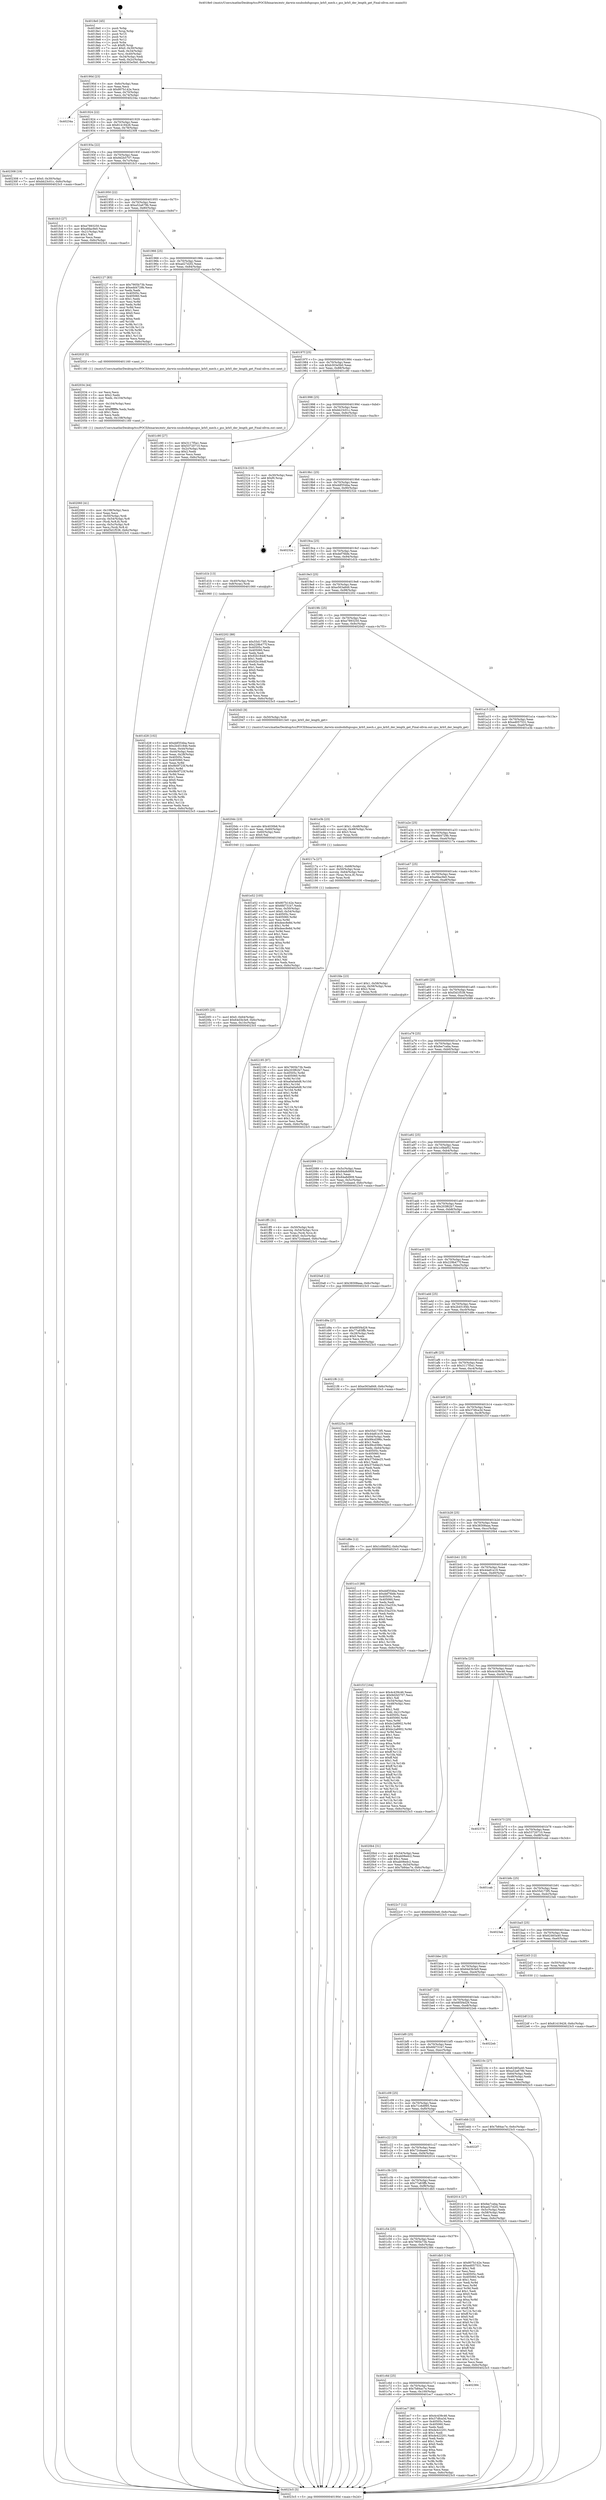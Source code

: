 digraph "0x4018e0" {
  label = "0x4018e0 (/mnt/c/Users/mathe/Desktop/tcc/POCII/binaries/extr_darwin-xnubsdnfsgssgss_krb5_mech.c_gss_krb5_der_length_get_Final-ollvm.out::main(0))"
  labelloc = "t"
  node[shape=record]

  Entry [label="",width=0.3,height=0.3,shape=circle,fillcolor=black,style=filled]
  "0x40190d" [label="{
     0x40190d [23]\l
     | [instrs]\l
     &nbsp;&nbsp;0x40190d \<+3\>: mov -0x6c(%rbp),%eax\l
     &nbsp;&nbsp;0x401910 \<+2\>: mov %eax,%ecx\l
     &nbsp;&nbsp;0x401912 \<+6\>: sub $0x807b142e,%ecx\l
     &nbsp;&nbsp;0x401918 \<+3\>: mov %eax,-0x70(%rbp)\l
     &nbsp;&nbsp;0x40191b \<+3\>: mov %ecx,-0x74(%rbp)\l
     &nbsp;&nbsp;0x40191e \<+6\>: je 000000000040234a \<main+0xa6a\>\l
  }"]
  "0x40234a" [label="{
     0x40234a\l
  }", style=dashed]
  "0x401924" [label="{
     0x401924 [22]\l
     | [instrs]\l
     &nbsp;&nbsp;0x401924 \<+5\>: jmp 0000000000401929 \<main+0x49\>\l
     &nbsp;&nbsp;0x401929 \<+3\>: mov -0x70(%rbp),%eax\l
     &nbsp;&nbsp;0x40192c \<+5\>: sub $0x81419426,%eax\l
     &nbsp;&nbsp;0x401931 \<+3\>: mov %eax,-0x78(%rbp)\l
     &nbsp;&nbsp;0x401934 \<+6\>: je 0000000000402308 \<main+0xa28\>\l
  }"]
  Exit [label="",width=0.3,height=0.3,shape=circle,fillcolor=black,style=filled,peripheries=2]
  "0x402308" [label="{
     0x402308 [19]\l
     | [instrs]\l
     &nbsp;&nbsp;0x402308 \<+7\>: movl $0x0,-0x30(%rbp)\l
     &nbsp;&nbsp;0x40230f \<+7\>: movl $0xbb23c01c,-0x6c(%rbp)\l
     &nbsp;&nbsp;0x402316 \<+5\>: jmp 00000000004023c5 \<main+0xae5\>\l
  }"]
  "0x40193a" [label="{
     0x40193a [22]\l
     | [instrs]\l
     &nbsp;&nbsp;0x40193a \<+5\>: jmp 000000000040193f \<main+0x5f\>\l
     &nbsp;&nbsp;0x40193f \<+3\>: mov -0x70(%rbp),%eax\l
     &nbsp;&nbsp;0x401942 \<+5\>: sub $0x9d2b5707,%eax\l
     &nbsp;&nbsp;0x401947 \<+3\>: mov %eax,-0x7c(%rbp)\l
     &nbsp;&nbsp;0x40194a \<+6\>: je 0000000000401fc3 \<main+0x6e3\>\l
  }"]
  "0x4022df" [label="{
     0x4022df [12]\l
     | [instrs]\l
     &nbsp;&nbsp;0x4022df \<+7\>: movl $0x81419426,-0x6c(%rbp)\l
     &nbsp;&nbsp;0x4022e6 \<+5\>: jmp 00000000004023c5 \<main+0xae5\>\l
  }"]
  "0x401fc3" [label="{
     0x401fc3 [27]\l
     | [instrs]\l
     &nbsp;&nbsp;0x401fc3 \<+5\>: mov $0xe7893250,%eax\l
     &nbsp;&nbsp;0x401fc8 \<+5\>: mov $0xefdac9e0,%ecx\l
     &nbsp;&nbsp;0x401fcd \<+3\>: mov -0x21(%rbp),%dl\l
     &nbsp;&nbsp;0x401fd0 \<+3\>: test $0x1,%dl\l
     &nbsp;&nbsp;0x401fd3 \<+3\>: cmovne %ecx,%eax\l
     &nbsp;&nbsp;0x401fd6 \<+3\>: mov %eax,-0x6c(%rbp)\l
     &nbsp;&nbsp;0x401fd9 \<+5\>: jmp 00000000004023c5 \<main+0xae5\>\l
  }"]
  "0x401950" [label="{
     0x401950 [22]\l
     | [instrs]\l
     &nbsp;&nbsp;0x401950 \<+5\>: jmp 0000000000401955 \<main+0x75\>\l
     &nbsp;&nbsp;0x401955 \<+3\>: mov -0x70(%rbp),%eax\l
     &nbsp;&nbsp;0x401958 \<+5\>: sub $0xa52a679b,%eax\l
     &nbsp;&nbsp;0x40195d \<+3\>: mov %eax,-0x80(%rbp)\l
     &nbsp;&nbsp;0x401960 \<+6\>: je 0000000000402127 \<main+0x847\>\l
  }"]
  "0x402195" [label="{
     0x402195 [97]\l
     | [instrs]\l
     &nbsp;&nbsp;0x402195 \<+5\>: mov $0x7905b73b,%edx\l
     &nbsp;&nbsp;0x40219a \<+5\>: mov $0x203f62b7,%esi\l
     &nbsp;&nbsp;0x40219f \<+8\>: mov 0x40505c,%r8d\l
     &nbsp;&nbsp;0x4021a7 \<+8\>: mov 0x405060,%r9d\l
     &nbsp;&nbsp;0x4021af \<+3\>: mov %r8d,%r10d\l
     &nbsp;&nbsp;0x4021b2 \<+7\>: sub $0xa0a0a6d8,%r10d\l
     &nbsp;&nbsp;0x4021b9 \<+4\>: sub $0x1,%r10d\l
     &nbsp;&nbsp;0x4021bd \<+7\>: add $0xa0a0a6d8,%r10d\l
     &nbsp;&nbsp;0x4021c4 \<+4\>: imul %r10d,%r8d\l
     &nbsp;&nbsp;0x4021c8 \<+4\>: and $0x1,%r8d\l
     &nbsp;&nbsp;0x4021cc \<+4\>: cmp $0x0,%r8d\l
     &nbsp;&nbsp;0x4021d0 \<+4\>: sete %r11b\l
     &nbsp;&nbsp;0x4021d4 \<+4\>: cmp $0xa,%r9d\l
     &nbsp;&nbsp;0x4021d8 \<+3\>: setl %bl\l
     &nbsp;&nbsp;0x4021db \<+3\>: mov %r11b,%r14b\l
     &nbsp;&nbsp;0x4021de \<+3\>: and %bl,%r14b\l
     &nbsp;&nbsp;0x4021e1 \<+3\>: xor %bl,%r11b\l
     &nbsp;&nbsp;0x4021e4 \<+3\>: or %r11b,%r14b\l
     &nbsp;&nbsp;0x4021e7 \<+4\>: test $0x1,%r14b\l
     &nbsp;&nbsp;0x4021eb \<+3\>: cmovne %esi,%edx\l
     &nbsp;&nbsp;0x4021ee \<+3\>: mov %edx,-0x6c(%rbp)\l
     &nbsp;&nbsp;0x4021f1 \<+5\>: jmp 00000000004023c5 \<main+0xae5\>\l
  }"]
  "0x402127" [label="{
     0x402127 [83]\l
     | [instrs]\l
     &nbsp;&nbsp;0x402127 \<+5\>: mov $0x7905b73b,%eax\l
     &nbsp;&nbsp;0x40212c \<+5\>: mov $0xedd4729b,%ecx\l
     &nbsp;&nbsp;0x402131 \<+2\>: xor %edx,%edx\l
     &nbsp;&nbsp;0x402133 \<+7\>: mov 0x40505c,%esi\l
     &nbsp;&nbsp;0x40213a \<+7\>: mov 0x405060,%edi\l
     &nbsp;&nbsp;0x402141 \<+3\>: sub $0x1,%edx\l
     &nbsp;&nbsp;0x402144 \<+3\>: mov %esi,%r8d\l
     &nbsp;&nbsp;0x402147 \<+3\>: add %edx,%r8d\l
     &nbsp;&nbsp;0x40214a \<+4\>: imul %r8d,%esi\l
     &nbsp;&nbsp;0x40214e \<+3\>: and $0x1,%esi\l
     &nbsp;&nbsp;0x402151 \<+3\>: cmp $0x0,%esi\l
     &nbsp;&nbsp;0x402154 \<+4\>: sete %r9b\l
     &nbsp;&nbsp;0x402158 \<+3\>: cmp $0xa,%edi\l
     &nbsp;&nbsp;0x40215b \<+4\>: setl %r10b\l
     &nbsp;&nbsp;0x40215f \<+3\>: mov %r9b,%r11b\l
     &nbsp;&nbsp;0x402162 \<+3\>: and %r10b,%r11b\l
     &nbsp;&nbsp;0x402165 \<+3\>: xor %r10b,%r9b\l
     &nbsp;&nbsp;0x402168 \<+3\>: or %r9b,%r11b\l
     &nbsp;&nbsp;0x40216b \<+4\>: test $0x1,%r11b\l
     &nbsp;&nbsp;0x40216f \<+3\>: cmovne %ecx,%eax\l
     &nbsp;&nbsp;0x402172 \<+3\>: mov %eax,-0x6c(%rbp)\l
     &nbsp;&nbsp;0x402175 \<+5\>: jmp 00000000004023c5 \<main+0xae5\>\l
  }"]
  "0x401966" [label="{
     0x401966 [25]\l
     | [instrs]\l
     &nbsp;&nbsp;0x401966 \<+5\>: jmp 000000000040196b \<main+0x8b\>\l
     &nbsp;&nbsp;0x40196b \<+3\>: mov -0x70(%rbp),%eax\l
     &nbsp;&nbsp;0x40196e \<+5\>: sub $0xad27d2f2,%eax\l
     &nbsp;&nbsp;0x401973 \<+6\>: mov %eax,-0x84(%rbp)\l
     &nbsp;&nbsp;0x401979 \<+6\>: je 000000000040202f \<main+0x74f\>\l
  }"]
  "0x4020f3" [label="{
     0x4020f3 [25]\l
     | [instrs]\l
     &nbsp;&nbsp;0x4020f3 \<+7\>: movl $0x0,-0x64(%rbp)\l
     &nbsp;&nbsp;0x4020fa \<+7\>: movl $0x64d3b3e9,-0x6c(%rbp)\l
     &nbsp;&nbsp;0x402101 \<+6\>: mov %eax,-0x10c(%rbp)\l
     &nbsp;&nbsp;0x402107 \<+5\>: jmp 00000000004023c5 \<main+0xae5\>\l
  }"]
  "0x40202f" [label="{
     0x40202f [5]\l
     | [instrs]\l
     &nbsp;&nbsp;0x40202f \<+5\>: call 0000000000401160 \<next_i\>\l
     | [calls]\l
     &nbsp;&nbsp;0x401160 \{1\} (/mnt/c/Users/mathe/Desktop/tcc/POCII/binaries/extr_darwin-xnubsdnfsgssgss_krb5_mech.c_gss_krb5_der_length_get_Final-ollvm.out::next_i)\l
  }"]
  "0x40197f" [label="{
     0x40197f [25]\l
     | [instrs]\l
     &nbsp;&nbsp;0x40197f \<+5\>: jmp 0000000000401984 \<main+0xa4\>\l
     &nbsp;&nbsp;0x401984 \<+3\>: mov -0x70(%rbp),%eax\l
     &nbsp;&nbsp;0x401987 \<+5\>: sub $0xb303e5b0,%eax\l
     &nbsp;&nbsp;0x40198c \<+6\>: mov %eax,-0x88(%rbp)\l
     &nbsp;&nbsp;0x401992 \<+6\>: je 0000000000401c90 \<main+0x3b0\>\l
  }"]
  "0x4020dc" [label="{
     0x4020dc [23]\l
     | [instrs]\l
     &nbsp;&nbsp;0x4020dc \<+10\>: movabs $0x4030b6,%rdi\l
     &nbsp;&nbsp;0x4020e6 \<+3\>: mov %eax,-0x60(%rbp)\l
     &nbsp;&nbsp;0x4020e9 \<+3\>: mov -0x60(%rbp),%esi\l
     &nbsp;&nbsp;0x4020ec \<+2\>: mov $0x0,%al\l
     &nbsp;&nbsp;0x4020ee \<+5\>: call 0000000000401040 \<printf@plt\>\l
     | [calls]\l
     &nbsp;&nbsp;0x401040 \{1\} (unknown)\l
  }"]
  "0x401c90" [label="{
     0x401c90 [27]\l
     | [instrs]\l
     &nbsp;&nbsp;0x401c90 \<+5\>: mov $0x3117f5a1,%eax\l
     &nbsp;&nbsp;0x401c95 \<+5\>: mov $0x53720710,%ecx\l
     &nbsp;&nbsp;0x401c9a \<+3\>: mov -0x2c(%rbp),%edx\l
     &nbsp;&nbsp;0x401c9d \<+3\>: cmp $0x2,%edx\l
     &nbsp;&nbsp;0x401ca0 \<+3\>: cmovne %ecx,%eax\l
     &nbsp;&nbsp;0x401ca3 \<+3\>: mov %eax,-0x6c(%rbp)\l
     &nbsp;&nbsp;0x401ca6 \<+5\>: jmp 00000000004023c5 \<main+0xae5\>\l
  }"]
  "0x401998" [label="{
     0x401998 [25]\l
     | [instrs]\l
     &nbsp;&nbsp;0x401998 \<+5\>: jmp 000000000040199d \<main+0xbd\>\l
     &nbsp;&nbsp;0x40199d \<+3\>: mov -0x70(%rbp),%eax\l
     &nbsp;&nbsp;0x4019a0 \<+5\>: sub $0xbb23c01c,%eax\l
     &nbsp;&nbsp;0x4019a5 \<+6\>: mov %eax,-0x8c(%rbp)\l
     &nbsp;&nbsp;0x4019ab \<+6\>: je 000000000040231b \<main+0xa3b\>\l
  }"]
  "0x4023c5" [label="{
     0x4023c5 [5]\l
     | [instrs]\l
     &nbsp;&nbsp;0x4023c5 \<+5\>: jmp 000000000040190d \<main+0x2d\>\l
  }"]
  "0x4018e0" [label="{
     0x4018e0 [45]\l
     | [instrs]\l
     &nbsp;&nbsp;0x4018e0 \<+1\>: push %rbp\l
     &nbsp;&nbsp;0x4018e1 \<+3\>: mov %rsp,%rbp\l
     &nbsp;&nbsp;0x4018e4 \<+2\>: push %r15\l
     &nbsp;&nbsp;0x4018e6 \<+2\>: push %r14\l
     &nbsp;&nbsp;0x4018e8 \<+2\>: push %r12\l
     &nbsp;&nbsp;0x4018ea \<+1\>: push %rbx\l
     &nbsp;&nbsp;0x4018eb \<+7\>: sub $0xf0,%rsp\l
     &nbsp;&nbsp;0x4018f2 \<+7\>: movl $0x0,-0x30(%rbp)\l
     &nbsp;&nbsp;0x4018f9 \<+3\>: mov %edi,-0x34(%rbp)\l
     &nbsp;&nbsp;0x4018fc \<+4\>: mov %rsi,-0x40(%rbp)\l
     &nbsp;&nbsp;0x401900 \<+3\>: mov -0x34(%rbp),%edi\l
     &nbsp;&nbsp;0x401903 \<+3\>: mov %edi,-0x2c(%rbp)\l
     &nbsp;&nbsp;0x401906 \<+7\>: movl $0xb303e5b0,-0x6c(%rbp)\l
  }"]
  "0x402060" [label="{
     0x402060 [41]\l
     | [instrs]\l
     &nbsp;&nbsp;0x402060 \<+6\>: mov -0x108(%rbp),%ecx\l
     &nbsp;&nbsp;0x402066 \<+3\>: imul %eax,%ecx\l
     &nbsp;&nbsp;0x402069 \<+4\>: mov -0x50(%rbp),%rdi\l
     &nbsp;&nbsp;0x40206d \<+4\>: movslq -0x54(%rbp),%r8\l
     &nbsp;&nbsp;0x402071 \<+4\>: mov (%rdi,%r8,8),%rdi\l
     &nbsp;&nbsp;0x402075 \<+4\>: movslq -0x5c(%rbp),%r8\l
     &nbsp;&nbsp;0x402079 \<+4\>: mov %ecx,(%rdi,%r8,4)\l
     &nbsp;&nbsp;0x40207d \<+7\>: movl $0xf3d1f538,-0x6c(%rbp)\l
     &nbsp;&nbsp;0x402084 \<+5\>: jmp 00000000004023c5 \<main+0xae5\>\l
  }"]
  "0x40231b" [label="{
     0x40231b [19]\l
     | [instrs]\l
     &nbsp;&nbsp;0x40231b \<+3\>: mov -0x30(%rbp),%eax\l
     &nbsp;&nbsp;0x40231e \<+7\>: add $0xf0,%rsp\l
     &nbsp;&nbsp;0x402325 \<+1\>: pop %rbx\l
     &nbsp;&nbsp;0x402326 \<+2\>: pop %r12\l
     &nbsp;&nbsp;0x402328 \<+2\>: pop %r14\l
     &nbsp;&nbsp;0x40232a \<+2\>: pop %r15\l
     &nbsp;&nbsp;0x40232c \<+1\>: pop %rbp\l
     &nbsp;&nbsp;0x40232d \<+1\>: ret\l
  }"]
  "0x4019b1" [label="{
     0x4019b1 [25]\l
     | [instrs]\l
     &nbsp;&nbsp;0x4019b1 \<+5\>: jmp 00000000004019b6 \<main+0xd6\>\l
     &nbsp;&nbsp;0x4019b6 \<+3\>: mov -0x70(%rbp),%eax\l
     &nbsp;&nbsp;0x4019b9 \<+5\>: sub $0xddf354ba,%eax\l
     &nbsp;&nbsp;0x4019be \<+6\>: mov %eax,-0x90(%rbp)\l
     &nbsp;&nbsp;0x4019c4 \<+6\>: je 000000000040232e \<main+0xa4e\>\l
  }"]
  "0x402034" [label="{
     0x402034 [44]\l
     | [instrs]\l
     &nbsp;&nbsp;0x402034 \<+2\>: xor %ecx,%ecx\l
     &nbsp;&nbsp;0x402036 \<+5\>: mov $0x2,%edx\l
     &nbsp;&nbsp;0x40203b \<+6\>: mov %edx,-0x104(%rbp)\l
     &nbsp;&nbsp;0x402041 \<+1\>: cltd\l
     &nbsp;&nbsp;0x402042 \<+6\>: mov -0x104(%rbp),%esi\l
     &nbsp;&nbsp;0x402048 \<+2\>: idiv %esi\l
     &nbsp;&nbsp;0x40204a \<+6\>: imul $0xfffffffe,%edx,%edx\l
     &nbsp;&nbsp;0x402050 \<+3\>: sub $0x1,%ecx\l
     &nbsp;&nbsp;0x402053 \<+2\>: sub %ecx,%edx\l
     &nbsp;&nbsp;0x402055 \<+6\>: mov %edx,-0x108(%rbp)\l
     &nbsp;&nbsp;0x40205b \<+5\>: call 0000000000401160 \<next_i\>\l
     | [calls]\l
     &nbsp;&nbsp;0x401160 \{1\} (/mnt/c/Users/mathe/Desktop/tcc/POCII/binaries/extr_darwin-xnubsdnfsgssgss_krb5_mech.c_gss_krb5_der_length_get_Final-ollvm.out::next_i)\l
  }"]
  "0x40232e" [label="{
     0x40232e\l
  }", style=dashed]
  "0x4019ca" [label="{
     0x4019ca [25]\l
     | [instrs]\l
     &nbsp;&nbsp;0x4019ca \<+5\>: jmp 00000000004019cf \<main+0xef\>\l
     &nbsp;&nbsp;0x4019cf \<+3\>: mov -0x70(%rbp),%eax\l
     &nbsp;&nbsp;0x4019d2 \<+5\>: sub $0xdef76bfe,%eax\l
     &nbsp;&nbsp;0x4019d7 \<+6\>: mov %eax,-0x94(%rbp)\l
     &nbsp;&nbsp;0x4019dd \<+6\>: je 0000000000401d1b \<main+0x43b\>\l
  }"]
  "0x401ff5" [label="{
     0x401ff5 [31]\l
     | [instrs]\l
     &nbsp;&nbsp;0x401ff5 \<+4\>: mov -0x50(%rbp),%rdi\l
     &nbsp;&nbsp;0x401ff9 \<+4\>: movslq -0x54(%rbp),%rcx\l
     &nbsp;&nbsp;0x401ffd \<+4\>: mov %rax,(%rdi,%rcx,8)\l
     &nbsp;&nbsp;0x402001 \<+7\>: movl $0x0,-0x5c(%rbp)\l
     &nbsp;&nbsp;0x402008 \<+7\>: movl $0x72cdaaed,-0x6c(%rbp)\l
     &nbsp;&nbsp;0x40200f \<+5\>: jmp 00000000004023c5 \<main+0xae5\>\l
  }"]
  "0x401d1b" [label="{
     0x401d1b [13]\l
     | [instrs]\l
     &nbsp;&nbsp;0x401d1b \<+4\>: mov -0x40(%rbp),%rax\l
     &nbsp;&nbsp;0x401d1f \<+4\>: mov 0x8(%rax),%rdi\l
     &nbsp;&nbsp;0x401d23 \<+5\>: call 0000000000401060 \<atoi@plt\>\l
     | [calls]\l
     &nbsp;&nbsp;0x401060 \{1\} (unknown)\l
  }"]
  "0x4019e3" [label="{
     0x4019e3 [25]\l
     | [instrs]\l
     &nbsp;&nbsp;0x4019e3 \<+5\>: jmp 00000000004019e8 \<main+0x108\>\l
     &nbsp;&nbsp;0x4019e8 \<+3\>: mov -0x70(%rbp),%eax\l
     &nbsp;&nbsp;0x4019eb \<+5\>: sub $0xe563a849,%eax\l
     &nbsp;&nbsp;0x4019f0 \<+6\>: mov %eax,-0x98(%rbp)\l
     &nbsp;&nbsp;0x4019f6 \<+6\>: je 0000000000402202 \<main+0x922\>\l
  }"]
  "0x401c86" [label="{
     0x401c86\l
  }", style=dashed]
  "0x402202" [label="{
     0x402202 [88]\l
     | [instrs]\l
     &nbsp;&nbsp;0x402202 \<+5\>: mov $0x55d173f5,%eax\l
     &nbsp;&nbsp;0x402207 \<+5\>: mov $0x229b477f,%ecx\l
     &nbsp;&nbsp;0x40220c \<+7\>: mov 0x40505c,%edx\l
     &nbsp;&nbsp;0x402213 \<+7\>: mov 0x405060,%esi\l
     &nbsp;&nbsp;0x40221a \<+2\>: mov %edx,%edi\l
     &nbsp;&nbsp;0x40221c \<+6\>: sub $0x92b184df,%edi\l
     &nbsp;&nbsp;0x402222 \<+3\>: sub $0x1,%edi\l
     &nbsp;&nbsp;0x402225 \<+6\>: add $0x92b184df,%edi\l
     &nbsp;&nbsp;0x40222b \<+3\>: imul %edi,%edx\l
     &nbsp;&nbsp;0x40222e \<+3\>: and $0x1,%edx\l
     &nbsp;&nbsp;0x402231 \<+3\>: cmp $0x0,%edx\l
     &nbsp;&nbsp;0x402234 \<+4\>: sete %r8b\l
     &nbsp;&nbsp;0x402238 \<+3\>: cmp $0xa,%esi\l
     &nbsp;&nbsp;0x40223b \<+4\>: setl %r9b\l
     &nbsp;&nbsp;0x40223f \<+3\>: mov %r8b,%r10b\l
     &nbsp;&nbsp;0x402242 \<+3\>: and %r9b,%r10b\l
     &nbsp;&nbsp;0x402245 \<+3\>: xor %r9b,%r8b\l
     &nbsp;&nbsp;0x402248 \<+3\>: or %r8b,%r10b\l
     &nbsp;&nbsp;0x40224b \<+4\>: test $0x1,%r10b\l
     &nbsp;&nbsp;0x40224f \<+3\>: cmovne %ecx,%eax\l
     &nbsp;&nbsp;0x402252 \<+3\>: mov %eax,-0x6c(%rbp)\l
     &nbsp;&nbsp;0x402255 \<+5\>: jmp 00000000004023c5 \<main+0xae5\>\l
  }"]
  "0x4019fc" [label="{
     0x4019fc [25]\l
     | [instrs]\l
     &nbsp;&nbsp;0x4019fc \<+5\>: jmp 0000000000401a01 \<main+0x121\>\l
     &nbsp;&nbsp;0x401a01 \<+3\>: mov -0x70(%rbp),%eax\l
     &nbsp;&nbsp;0x401a04 \<+5\>: sub $0xe7893250,%eax\l
     &nbsp;&nbsp;0x401a09 \<+6\>: mov %eax,-0x9c(%rbp)\l
     &nbsp;&nbsp;0x401a0f \<+6\>: je 00000000004020d3 \<main+0x7f3\>\l
  }"]
  "0x401ec7" [label="{
     0x401ec7 [88]\l
     | [instrs]\l
     &nbsp;&nbsp;0x401ec7 \<+5\>: mov $0x4c439c46,%eax\l
     &nbsp;&nbsp;0x401ecc \<+5\>: mov $0x37dfca3d,%ecx\l
     &nbsp;&nbsp;0x401ed1 \<+7\>: mov 0x40505c,%edx\l
     &nbsp;&nbsp;0x401ed8 \<+7\>: mov 0x405060,%esi\l
     &nbsp;&nbsp;0x401edf \<+2\>: mov %edx,%edi\l
     &nbsp;&nbsp;0x401ee1 \<+6\>: sub $0xde422201,%edi\l
     &nbsp;&nbsp;0x401ee7 \<+3\>: sub $0x1,%edi\l
     &nbsp;&nbsp;0x401eea \<+6\>: add $0xde422201,%edi\l
     &nbsp;&nbsp;0x401ef0 \<+3\>: imul %edi,%edx\l
     &nbsp;&nbsp;0x401ef3 \<+3\>: and $0x1,%edx\l
     &nbsp;&nbsp;0x401ef6 \<+3\>: cmp $0x0,%edx\l
     &nbsp;&nbsp;0x401ef9 \<+4\>: sete %r8b\l
     &nbsp;&nbsp;0x401efd \<+3\>: cmp $0xa,%esi\l
     &nbsp;&nbsp;0x401f00 \<+4\>: setl %r9b\l
     &nbsp;&nbsp;0x401f04 \<+3\>: mov %r8b,%r10b\l
     &nbsp;&nbsp;0x401f07 \<+3\>: and %r9b,%r10b\l
     &nbsp;&nbsp;0x401f0a \<+3\>: xor %r9b,%r8b\l
     &nbsp;&nbsp;0x401f0d \<+3\>: or %r8b,%r10b\l
     &nbsp;&nbsp;0x401f10 \<+4\>: test $0x1,%r10b\l
     &nbsp;&nbsp;0x401f14 \<+3\>: cmovne %ecx,%eax\l
     &nbsp;&nbsp;0x401f17 \<+3\>: mov %eax,-0x6c(%rbp)\l
     &nbsp;&nbsp;0x401f1a \<+5\>: jmp 00000000004023c5 \<main+0xae5\>\l
  }"]
  "0x4020d3" [label="{
     0x4020d3 [9]\l
     | [instrs]\l
     &nbsp;&nbsp;0x4020d3 \<+4\>: mov -0x50(%rbp),%rdi\l
     &nbsp;&nbsp;0x4020d7 \<+5\>: call 00000000004013e0 \<gss_krb5_der_length_get\>\l
     | [calls]\l
     &nbsp;&nbsp;0x4013e0 \{1\} (/mnt/c/Users/mathe/Desktop/tcc/POCII/binaries/extr_darwin-xnubsdnfsgssgss_krb5_mech.c_gss_krb5_der_length_get_Final-ollvm.out::gss_krb5_der_length_get)\l
  }"]
  "0x401a15" [label="{
     0x401a15 [25]\l
     | [instrs]\l
     &nbsp;&nbsp;0x401a15 \<+5\>: jmp 0000000000401a1a \<main+0x13a\>\l
     &nbsp;&nbsp;0x401a1a \<+3\>: mov -0x70(%rbp),%eax\l
     &nbsp;&nbsp;0x401a1d \<+5\>: sub $0xed057531,%eax\l
     &nbsp;&nbsp;0x401a22 \<+6\>: mov %eax,-0xa0(%rbp)\l
     &nbsp;&nbsp;0x401a28 \<+6\>: je 0000000000401e3b \<main+0x55b\>\l
  }"]
  "0x401c6d" [label="{
     0x401c6d [25]\l
     | [instrs]\l
     &nbsp;&nbsp;0x401c6d \<+5\>: jmp 0000000000401c72 \<main+0x392\>\l
     &nbsp;&nbsp;0x401c72 \<+3\>: mov -0x70(%rbp),%eax\l
     &nbsp;&nbsp;0x401c75 \<+5\>: sub $0x7b84ac7e,%eax\l
     &nbsp;&nbsp;0x401c7a \<+6\>: mov %eax,-0x100(%rbp)\l
     &nbsp;&nbsp;0x401c80 \<+6\>: je 0000000000401ec7 \<main+0x5e7\>\l
  }"]
  "0x401e3b" [label="{
     0x401e3b [23]\l
     | [instrs]\l
     &nbsp;&nbsp;0x401e3b \<+7\>: movl $0x1,-0x48(%rbp)\l
     &nbsp;&nbsp;0x401e42 \<+4\>: movslq -0x48(%rbp),%rax\l
     &nbsp;&nbsp;0x401e46 \<+4\>: shl $0x3,%rax\l
     &nbsp;&nbsp;0x401e4a \<+3\>: mov %rax,%rdi\l
     &nbsp;&nbsp;0x401e4d \<+5\>: call 0000000000401050 \<malloc@plt\>\l
     | [calls]\l
     &nbsp;&nbsp;0x401050 \{1\} (unknown)\l
  }"]
  "0x401a2e" [label="{
     0x401a2e [25]\l
     | [instrs]\l
     &nbsp;&nbsp;0x401a2e \<+5\>: jmp 0000000000401a33 \<main+0x153\>\l
     &nbsp;&nbsp;0x401a33 \<+3\>: mov -0x70(%rbp),%eax\l
     &nbsp;&nbsp;0x401a36 \<+5\>: sub $0xedd4729b,%eax\l
     &nbsp;&nbsp;0x401a3b \<+6\>: mov %eax,-0xa4(%rbp)\l
     &nbsp;&nbsp;0x401a41 \<+6\>: je 000000000040217a \<main+0x89a\>\l
  }"]
  "0x402384" [label="{
     0x402384\l
  }", style=dashed]
  "0x40217a" [label="{
     0x40217a [27]\l
     | [instrs]\l
     &nbsp;&nbsp;0x40217a \<+7\>: movl $0x1,-0x68(%rbp)\l
     &nbsp;&nbsp;0x402181 \<+4\>: mov -0x50(%rbp),%rax\l
     &nbsp;&nbsp;0x402185 \<+4\>: movslq -0x64(%rbp),%rcx\l
     &nbsp;&nbsp;0x402189 \<+4\>: mov (%rax,%rcx,8),%rax\l
     &nbsp;&nbsp;0x40218d \<+3\>: mov %rax,%rdi\l
     &nbsp;&nbsp;0x402190 \<+5\>: call 0000000000401030 \<free@plt\>\l
     | [calls]\l
     &nbsp;&nbsp;0x401030 \{1\} (unknown)\l
  }"]
  "0x401a47" [label="{
     0x401a47 [25]\l
     | [instrs]\l
     &nbsp;&nbsp;0x401a47 \<+5\>: jmp 0000000000401a4c \<main+0x16c\>\l
     &nbsp;&nbsp;0x401a4c \<+3\>: mov -0x70(%rbp),%eax\l
     &nbsp;&nbsp;0x401a4f \<+5\>: sub $0xefdac9e0,%eax\l
     &nbsp;&nbsp;0x401a54 \<+6\>: mov %eax,-0xa8(%rbp)\l
     &nbsp;&nbsp;0x401a5a \<+6\>: je 0000000000401fde \<main+0x6fe\>\l
  }"]
  "0x401e52" [label="{
     0x401e52 [105]\l
     | [instrs]\l
     &nbsp;&nbsp;0x401e52 \<+5\>: mov $0x807b142e,%ecx\l
     &nbsp;&nbsp;0x401e57 \<+5\>: mov $0x6fd731b7,%edx\l
     &nbsp;&nbsp;0x401e5c \<+4\>: mov %rax,-0x50(%rbp)\l
     &nbsp;&nbsp;0x401e60 \<+7\>: movl $0x0,-0x54(%rbp)\l
     &nbsp;&nbsp;0x401e67 \<+7\>: mov 0x40505c,%esi\l
     &nbsp;&nbsp;0x401e6e \<+8\>: mov 0x405060,%r8d\l
     &nbsp;&nbsp;0x401e76 \<+3\>: mov %esi,%r9d\l
     &nbsp;&nbsp;0x401e79 \<+7\>: add $0xdeec8e8d,%r9d\l
     &nbsp;&nbsp;0x401e80 \<+4\>: sub $0x1,%r9d\l
     &nbsp;&nbsp;0x401e84 \<+7\>: sub $0xdeec8e8d,%r9d\l
     &nbsp;&nbsp;0x401e8b \<+4\>: imul %r9d,%esi\l
     &nbsp;&nbsp;0x401e8f \<+3\>: and $0x1,%esi\l
     &nbsp;&nbsp;0x401e92 \<+3\>: cmp $0x0,%esi\l
     &nbsp;&nbsp;0x401e95 \<+4\>: sete %r10b\l
     &nbsp;&nbsp;0x401e99 \<+4\>: cmp $0xa,%r8d\l
     &nbsp;&nbsp;0x401e9d \<+4\>: setl %r11b\l
     &nbsp;&nbsp;0x401ea1 \<+3\>: mov %r10b,%bl\l
     &nbsp;&nbsp;0x401ea4 \<+3\>: and %r11b,%bl\l
     &nbsp;&nbsp;0x401ea7 \<+3\>: xor %r11b,%r10b\l
     &nbsp;&nbsp;0x401eaa \<+3\>: or %r10b,%bl\l
     &nbsp;&nbsp;0x401ead \<+3\>: test $0x1,%bl\l
     &nbsp;&nbsp;0x401eb0 \<+3\>: cmovne %edx,%ecx\l
     &nbsp;&nbsp;0x401eb3 \<+3\>: mov %ecx,-0x6c(%rbp)\l
     &nbsp;&nbsp;0x401eb6 \<+5\>: jmp 00000000004023c5 \<main+0xae5\>\l
  }"]
  "0x401fde" [label="{
     0x401fde [23]\l
     | [instrs]\l
     &nbsp;&nbsp;0x401fde \<+7\>: movl $0x1,-0x58(%rbp)\l
     &nbsp;&nbsp;0x401fe5 \<+4\>: movslq -0x58(%rbp),%rax\l
     &nbsp;&nbsp;0x401fe9 \<+4\>: shl $0x2,%rax\l
     &nbsp;&nbsp;0x401fed \<+3\>: mov %rax,%rdi\l
     &nbsp;&nbsp;0x401ff0 \<+5\>: call 0000000000401050 \<malloc@plt\>\l
     | [calls]\l
     &nbsp;&nbsp;0x401050 \{1\} (unknown)\l
  }"]
  "0x401a60" [label="{
     0x401a60 [25]\l
     | [instrs]\l
     &nbsp;&nbsp;0x401a60 \<+5\>: jmp 0000000000401a65 \<main+0x185\>\l
     &nbsp;&nbsp;0x401a65 \<+3\>: mov -0x70(%rbp),%eax\l
     &nbsp;&nbsp;0x401a68 \<+5\>: sub $0xf3d1f538,%eax\l
     &nbsp;&nbsp;0x401a6d \<+6\>: mov %eax,-0xac(%rbp)\l
     &nbsp;&nbsp;0x401a73 \<+6\>: je 0000000000402089 \<main+0x7a9\>\l
  }"]
  "0x401c54" [label="{
     0x401c54 [25]\l
     | [instrs]\l
     &nbsp;&nbsp;0x401c54 \<+5\>: jmp 0000000000401c59 \<main+0x379\>\l
     &nbsp;&nbsp;0x401c59 \<+3\>: mov -0x70(%rbp),%eax\l
     &nbsp;&nbsp;0x401c5c \<+5\>: sub $0x7905b73b,%eax\l
     &nbsp;&nbsp;0x401c61 \<+6\>: mov %eax,-0xfc(%rbp)\l
     &nbsp;&nbsp;0x401c67 \<+6\>: je 0000000000402384 \<main+0xaa4\>\l
  }"]
  "0x402089" [label="{
     0x402089 [31]\l
     | [instrs]\l
     &nbsp;&nbsp;0x402089 \<+3\>: mov -0x5c(%rbp),%eax\l
     &nbsp;&nbsp;0x40208c \<+5\>: add $0x84a8d909,%eax\l
     &nbsp;&nbsp;0x402091 \<+3\>: add $0x1,%eax\l
     &nbsp;&nbsp;0x402094 \<+5\>: sub $0x84a8d909,%eax\l
     &nbsp;&nbsp;0x402099 \<+3\>: mov %eax,-0x5c(%rbp)\l
     &nbsp;&nbsp;0x40209c \<+7\>: movl $0x72cdaaed,-0x6c(%rbp)\l
     &nbsp;&nbsp;0x4020a3 \<+5\>: jmp 00000000004023c5 \<main+0xae5\>\l
  }"]
  "0x401a79" [label="{
     0x401a79 [25]\l
     | [instrs]\l
     &nbsp;&nbsp;0x401a79 \<+5\>: jmp 0000000000401a7e \<main+0x19e\>\l
     &nbsp;&nbsp;0x401a7e \<+3\>: mov -0x70(%rbp),%eax\l
     &nbsp;&nbsp;0x401a81 \<+5\>: sub $0xfee7ceba,%eax\l
     &nbsp;&nbsp;0x401a86 \<+6\>: mov %eax,-0xb0(%rbp)\l
     &nbsp;&nbsp;0x401a8c \<+6\>: je 00000000004020a8 \<main+0x7c8\>\l
  }"]
  "0x401db5" [label="{
     0x401db5 [134]\l
     | [instrs]\l
     &nbsp;&nbsp;0x401db5 \<+5\>: mov $0x807b142e,%eax\l
     &nbsp;&nbsp;0x401dba \<+5\>: mov $0xed057531,%ecx\l
     &nbsp;&nbsp;0x401dbf \<+2\>: mov $0x1,%dl\l
     &nbsp;&nbsp;0x401dc1 \<+2\>: xor %esi,%esi\l
     &nbsp;&nbsp;0x401dc3 \<+7\>: mov 0x40505c,%edi\l
     &nbsp;&nbsp;0x401dca \<+8\>: mov 0x405060,%r8d\l
     &nbsp;&nbsp;0x401dd2 \<+3\>: sub $0x1,%esi\l
     &nbsp;&nbsp;0x401dd5 \<+3\>: mov %edi,%r9d\l
     &nbsp;&nbsp;0x401dd8 \<+3\>: add %esi,%r9d\l
     &nbsp;&nbsp;0x401ddb \<+4\>: imul %r9d,%edi\l
     &nbsp;&nbsp;0x401ddf \<+3\>: and $0x1,%edi\l
     &nbsp;&nbsp;0x401de2 \<+3\>: cmp $0x0,%edi\l
     &nbsp;&nbsp;0x401de5 \<+4\>: sete %r10b\l
     &nbsp;&nbsp;0x401de9 \<+4\>: cmp $0xa,%r8d\l
     &nbsp;&nbsp;0x401ded \<+4\>: setl %r11b\l
     &nbsp;&nbsp;0x401df1 \<+3\>: mov %r10b,%bl\l
     &nbsp;&nbsp;0x401df4 \<+3\>: xor $0xff,%bl\l
     &nbsp;&nbsp;0x401df7 \<+3\>: mov %r11b,%r14b\l
     &nbsp;&nbsp;0x401dfa \<+4\>: xor $0xff,%r14b\l
     &nbsp;&nbsp;0x401dfe \<+3\>: xor $0x0,%dl\l
     &nbsp;&nbsp;0x401e01 \<+3\>: mov %bl,%r15b\l
     &nbsp;&nbsp;0x401e04 \<+4\>: and $0x0,%r15b\l
     &nbsp;&nbsp;0x401e08 \<+3\>: and %dl,%r10b\l
     &nbsp;&nbsp;0x401e0b \<+3\>: mov %r14b,%r12b\l
     &nbsp;&nbsp;0x401e0e \<+4\>: and $0x0,%r12b\l
     &nbsp;&nbsp;0x401e12 \<+3\>: and %dl,%r11b\l
     &nbsp;&nbsp;0x401e15 \<+3\>: or %r10b,%r15b\l
     &nbsp;&nbsp;0x401e18 \<+3\>: or %r11b,%r12b\l
     &nbsp;&nbsp;0x401e1b \<+3\>: xor %r12b,%r15b\l
     &nbsp;&nbsp;0x401e1e \<+3\>: or %r14b,%bl\l
     &nbsp;&nbsp;0x401e21 \<+3\>: xor $0xff,%bl\l
     &nbsp;&nbsp;0x401e24 \<+3\>: or $0x0,%dl\l
     &nbsp;&nbsp;0x401e27 \<+2\>: and %dl,%bl\l
     &nbsp;&nbsp;0x401e29 \<+3\>: or %bl,%r15b\l
     &nbsp;&nbsp;0x401e2c \<+4\>: test $0x1,%r15b\l
     &nbsp;&nbsp;0x401e30 \<+3\>: cmovne %ecx,%eax\l
     &nbsp;&nbsp;0x401e33 \<+3\>: mov %eax,-0x6c(%rbp)\l
     &nbsp;&nbsp;0x401e36 \<+5\>: jmp 00000000004023c5 \<main+0xae5\>\l
  }"]
  "0x4020a8" [label="{
     0x4020a8 [12]\l
     | [instrs]\l
     &nbsp;&nbsp;0x4020a8 \<+7\>: movl $0x38308aaa,-0x6c(%rbp)\l
     &nbsp;&nbsp;0x4020af \<+5\>: jmp 00000000004023c5 \<main+0xae5\>\l
  }"]
  "0x401a92" [label="{
     0x401a92 [25]\l
     | [instrs]\l
     &nbsp;&nbsp;0x401a92 \<+5\>: jmp 0000000000401a97 \<main+0x1b7\>\l
     &nbsp;&nbsp;0x401a97 \<+3\>: mov -0x70(%rbp),%eax\l
     &nbsp;&nbsp;0x401a9a \<+5\>: sub $0x1c0bbf52,%eax\l
     &nbsp;&nbsp;0x401a9f \<+6\>: mov %eax,-0xb4(%rbp)\l
     &nbsp;&nbsp;0x401aa5 \<+6\>: je 0000000000401d9a \<main+0x4ba\>\l
  }"]
  "0x401c3b" [label="{
     0x401c3b [25]\l
     | [instrs]\l
     &nbsp;&nbsp;0x401c3b \<+5\>: jmp 0000000000401c40 \<main+0x360\>\l
     &nbsp;&nbsp;0x401c40 \<+3\>: mov -0x70(%rbp),%eax\l
     &nbsp;&nbsp;0x401c43 \<+5\>: sub $0x77a83ffb,%eax\l
     &nbsp;&nbsp;0x401c48 \<+6\>: mov %eax,-0xf8(%rbp)\l
     &nbsp;&nbsp;0x401c4e \<+6\>: je 0000000000401db5 \<main+0x4d5\>\l
  }"]
  "0x401d9a" [label="{
     0x401d9a [27]\l
     | [instrs]\l
     &nbsp;&nbsp;0x401d9a \<+5\>: mov $0x685f4d29,%eax\l
     &nbsp;&nbsp;0x401d9f \<+5\>: mov $0x77a83ffb,%ecx\l
     &nbsp;&nbsp;0x401da4 \<+3\>: mov -0x28(%rbp),%edx\l
     &nbsp;&nbsp;0x401da7 \<+3\>: cmp $0x0,%edx\l
     &nbsp;&nbsp;0x401daa \<+3\>: cmove %ecx,%eax\l
     &nbsp;&nbsp;0x401dad \<+3\>: mov %eax,-0x6c(%rbp)\l
     &nbsp;&nbsp;0x401db0 \<+5\>: jmp 00000000004023c5 \<main+0xae5\>\l
  }"]
  "0x401aab" [label="{
     0x401aab [25]\l
     | [instrs]\l
     &nbsp;&nbsp;0x401aab \<+5\>: jmp 0000000000401ab0 \<main+0x1d0\>\l
     &nbsp;&nbsp;0x401ab0 \<+3\>: mov -0x70(%rbp),%eax\l
     &nbsp;&nbsp;0x401ab3 \<+5\>: sub $0x203f62b7,%eax\l
     &nbsp;&nbsp;0x401ab8 \<+6\>: mov %eax,-0xb8(%rbp)\l
     &nbsp;&nbsp;0x401abe \<+6\>: je 00000000004021f6 \<main+0x916\>\l
  }"]
  "0x402014" [label="{
     0x402014 [27]\l
     | [instrs]\l
     &nbsp;&nbsp;0x402014 \<+5\>: mov $0xfee7ceba,%eax\l
     &nbsp;&nbsp;0x402019 \<+5\>: mov $0xad27d2f2,%ecx\l
     &nbsp;&nbsp;0x40201e \<+3\>: mov -0x5c(%rbp),%edx\l
     &nbsp;&nbsp;0x402021 \<+3\>: cmp -0x58(%rbp),%edx\l
     &nbsp;&nbsp;0x402024 \<+3\>: cmovl %ecx,%eax\l
     &nbsp;&nbsp;0x402027 \<+3\>: mov %eax,-0x6c(%rbp)\l
     &nbsp;&nbsp;0x40202a \<+5\>: jmp 00000000004023c5 \<main+0xae5\>\l
  }"]
  "0x4021f6" [label="{
     0x4021f6 [12]\l
     | [instrs]\l
     &nbsp;&nbsp;0x4021f6 \<+7\>: movl $0xe563a849,-0x6c(%rbp)\l
     &nbsp;&nbsp;0x4021fd \<+5\>: jmp 00000000004023c5 \<main+0xae5\>\l
  }"]
  "0x401ac4" [label="{
     0x401ac4 [25]\l
     | [instrs]\l
     &nbsp;&nbsp;0x401ac4 \<+5\>: jmp 0000000000401ac9 \<main+0x1e9\>\l
     &nbsp;&nbsp;0x401ac9 \<+3\>: mov -0x70(%rbp),%eax\l
     &nbsp;&nbsp;0x401acc \<+5\>: sub $0x229b477f,%eax\l
     &nbsp;&nbsp;0x401ad1 \<+6\>: mov %eax,-0xbc(%rbp)\l
     &nbsp;&nbsp;0x401ad7 \<+6\>: je 000000000040225a \<main+0x97a\>\l
  }"]
  "0x401c22" [label="{
     0x401c22 [25]\l
     | [instrs]\l
     &nbsp;&nbsp;0x401c22 \<+5\>: jmp 0000000000401c27 \<main+0x347\>\l
     &nbsp;&nbsp;0x401c27 \<+3\>: mov -0x70(%rbp),%eax\l
     &nbsp;&nbsp;0x401c2a \<+5\>: sub $0x72cdaaed,%eax\l
     &nbsp;&nbsp;0x401c2f \<+6\>: mov %eax,-0xf4(%rbp)\l
     &nbsp;&nbsp;0x401c35 \<+6\>: je 0000000000402014 \<main+0x734\>\l
  }"]
  "0x40225a" [label="{
     0x40225a [109]\l
     | [instrs]\l
     &nbsp;&nbsp;0x40225a \<+5\>: mov $0x55d173f5,%eax\l
     &nbsp;&nbsp;0x40225f \<+5\>: mov $0x44a81e19,%ecx\l
     &nbsp;&nbsp;0x402264 \<+3\>: mov -0x64(%rbp),%edx\l
     &nbsp;&nbsp;0x402267 \<+6\>: sub $0x99cd396c,%edx\l
     &nbsp;&nbsp;0x40226d \<+3\>: add $0x1,%edx\l
     &nbsp;&nbsp;0x402270 \<+6\>: add $0x99cd396c,%edx\l
     &nbsp;&nbsp;0x402276 \<+3\>: mov %edx,-0x64(%rbp)\l
     &nbsp;&nbsp;0x402279 \<+7\>: mov 0x40505c,%edx\l
     &nbsp;&nbsp;0x402280 \<+7\>: mov 0x405060,%esi\l
     &nbsp;&nbsp;0x402287 \<+2\>: mov %edx,%edi\l
     &nbsp;&nbsp;0x402289 \<+6\>: add $0x375d4e25,%edi\l
     &nbsp;&nbsp;0x40228f \<+3\>: sub $0x1,%edi\l
     &nbsp;&nbsp;0x402292 \<+6\>: sub $0x375d4e25,%edi\l
     &nbsp;&nbsp;0x402298 \<+3\>: imul %edi,%edx\l
     &nbsp;&nbsp;0x40229b \<+3\>: and $0x1,%edx\l
     &nbsp;&nbsp;0x40229e \<+3\>: cmp $0x0,%edx\l
     &nbsp;&nbsp;0x4022a1 \<+4\>: sete %r8b\l
     &nbsp;&nbsp;0x4022a5 \<+3\>: cmp $0xa,%esi\l
     &nbsp;&nbsp;0x4022a8 \<+4\>: setl %r9b\l
     &nbsp;&nbsp;0x4022ac \<+3\>: mov %r8b,%r10b\l
     &nbsp;&nbsp;0x4022af \<+3\>: and %r9b,%r10b\l
     &nbsp;&nbsp;0x4022b2 \<+3\>: xor %r9b,%r8b\l
     &nbsp;&nbsp;0x4022b5 \<+3\>: or %r8b,%r10b\l
     &nbsp;&nbsp;0x4022b8 \<+4\>: test $0x1,%r10b\l
     &nbsp;&nbsp;0x4022bc \<+3\>: cmovne %ecx,%eax\l
     &nbsp;&nbsp;0x4022bf \<+3\>: mov %eax,-0x6c(%rbp)\l
     &nbsp;&nbsp;0x4022c2 \<+5\>: jmp 00000000004023c5 \<main+0xae5\>\l
  }"]
  "0x401add" [label="{
     0x401add [25]\l
     | [instrs]\l
     &nbsp;&nbsp;0x401add \<+5\>: jmp 0000000000401ae2 \<main+0x202\>\l
     &nbsp;&nbsp;0x401ae2 \<+3\>: mov -0x70(%rbp),%eax\l
     &nbsp;&nbsp;0x401ae5 \<+5\>: sub $0x2b45184b,%eax\l
     &nbsp;&nbsp;0x401aea \<+6\>: mov %eax,-0xc0(%rbp)\l
     &nbsp;&nbsp;0x401af0 \<+6\>: je 0000000000401d8e \<main+0x4ae\>\l
  }"]
  "0x4022f7" [label="{
     0x4022f7\l
  }", style=dashed]
  "0x401d8e" [label="{
     0x401d8e [12]\l
     | [instrs]\l
     &nbsp;&nbsp;0x401d8e \<+7\>: movl $0x1c0bbf52,-0x6c(%rbp)\l
     &nbsp;&nbsp;0x401d95 \<+5\>: jmp 00000000004023c5 \<main+0xae5\>\l
  }"]
  "0x401af6" [label="{
     0x401af6 [25]\l
     | [instrs]\l
     &nbsp;&nbsp;0x401af6 \<+5\>: jmp 0000000000401afb \<main+0x21b\>\l
     &nbsp;&nbsp;0x401afb \<+3\>: mov -0x70(%rbp),%eax\l
     &nbsp;&nbsp;0x401afe \<+5\>: sub $0x3117f5a1,%eax\l
     &nbsp;&nbsp;0x401b03 \<+6\>: mov %eax,-0xc4(%rbp)\l
     &nbsp;&nbsp;0x401b09 \<+6\>: je 0000000000401cc3 \<main+0x3e3\>\l
  }"]
  "0x401c09" [label="{
     0x401c09 [25]\l
     | [instrs]\l
     &nbsp;&nbsp;0x401c09 \<+5\>: jmp 0000000000401c0e \<main+0x32e\>\l
     &nbsp;&nbsp;0x401c0e \<+3\>: mov -0x70(%rbp),%eax\l
     &nbsp;&nbsp;0x401c11 \<+5\>: sub $0x71c6d995,%eax\l
     &nbsp;&nbsp;0x401c16 \<+6\>: mov %eax,-0xf0(%rbp)\l
     &nbsp;&nbsp;0x401c1c \<+6\>: je 00000000004022f7 \<main+0xa17\>\l
  }"]
  "0x401cc3" [label="{
     0x401cc3 [88]\l
     | [instrs]\l
     &nbsp;&nbsp;0x401cc3 \<+5\>: mov $0xddf354ba,%eax\l
     &nbsp;&nbsp;0x401cc8 \<+5\>: mov $0xdef76bfe,%ecx\l
     &nbsp;&nbsp;0x401ccd \<+7\>: mov 0x40505c,%edx\l
     &nbsp;&nbsp;0x401cd4 \<+7\>: mov 0x405060,%esi\l
     &nbsp;&nbsp;0x401cdb \<+2\>: mov %edx,%edi\l
     &nbsp;&nbsp;0x401cdd \<+6\>: add $0xc33a253c,%edi\l
     &nbsp;&nbsp;0x401ce3 \<+3\>: sub $0x1,%edi\l
     &nbsp;&nbsp;0x401ce6 \<+6\>: sub $0xc33a253c,%edi\l
     &nbsp;&nbsp;0x401cec \<+3\>: imul %edi,%edx\l
     &nbsp;&nbsp;0x401cef \<+3\>: and $0x1,%edx\l
     &nbsp;&nbsp;0x401cf2 \<+3\>: cmp $0x0,%edx\l
     &nbsp;&nbsp;0x401cf5 \<+4\>: sete %r8b\l
     &nbsp;&nbsp;0x401cf9 \<+3\>: cmp $0xa,%esi\l
     &nbsp;&nbsp;0x401cfc \<+4\>: setl %r9b\l
     &nbsp;&nbsp;0x401d00 \<+3\>: mov %r8b,%r10b\l
     &nbsp;&nbsp;0x401d03 \<+3\>: and %r9b,%r10b\l
     &nbsp;&nbsp;0x401d06 \<+3\>: xor %r9b,%r8b\l
     &nbsp;&nbsp;0x401d09 \<+3\>: or %r8b,%r10b\l
     &nbsp;&nbsp;0x401d0c \<+4\>: test $0x1,%r10b\l
     &nbsp;&nbsp;0x401d10 \<+3\>: cmovne %ecx,%eax\l
     &nbsp;&nbsp;0x401d13 \<+3\>: mov %eax,-0x6c(%rbp)\l
     &nbsp;&nbsp;0x401d16 \<+5\>: jmp 00000000004023c5 \<main+0xae5\>\l
  }"]
  "0x401b0f" [label="{
     0x401b0f [25]\l
     | [instrs]\l
     &nbsp;&nbsp;0x401b0f \<+5\>: jmp 0000000000401b14 \<main+0x234\>\l
     &nbsp;&nbsp;0x401b14 \<+3\>: mov -0x70(%rbp),%eax\l
     &nbsp;&nbsp;0x401b17 \<+5\>: sub $0x37dfca3d,%eax\l
     &nbsp;&nbsp;0x401b1c \<+6\>: mov %eax,-0xc8(%rbp)\l
     &nbsp;&nbsp;0x401b22 \<+6\>: je 0000000000401f1f \<main+0x63f\>\l
  }"]
  "0x401d28" [label="{
     0x401d28 [102]\l
     | [instrs]\l
     &nbsp;&nbsp;0x401d28 \<+5\>: mov $0xddf354ba,%ecx\l
     &nbsp;&nbsp;0x401d2d \<+5\>: mov $0x2b45184b,%edx\l
     &nbsp;&nbsp;0x401d32 \<+3\>: mov %eax,-0x44(%rbp)\l
     &nbsp;&nbsp;0x401d35 \<+3\>: mov -0x44(%rbp),%eax\l
     &nbsp;&nbsp;0x401d38 \<+3\>: mov %eax,-0x28(%rbp)\l
     &nbsp;&nbsp;0x401d3b \<+7\>: mov 0x40505c,%eax\l
     &nbsp;&nbsp;0x401d42 \<+7\>: mov 0x405060,%esi\l
     &nbsp;&nbsp;0x401d49 \<+3\>: mov %eax,%r8d\l
     &nbsp;&nbsp;0x401d4c \<+7\>: add $0x9b0f723f,%r8d\l
     &nbsp;&nbsp;0x401d53 \<+4\>: sub $0x1,%r8d\l
     &nbsp;&nbsp;0x401d57 \<+7\>: sub $0x9b0f723f,%r8d\l
     &nbsp;&nbsp;0x401d5e \<+4\>: imul %r8d,%eax\l
     &nbsp;&nbsp;0x401d62 \<+3\>: and $0x1,%eax\l
     &nbsp;&nbsp;0x401d65 \<+3\>: cmp $0x0,%eax\l
     &nbsp;&nbsp;0x401d68 \<+4\>: sete %r9b\l
     &nbsp;&nbsp;0x401d6c \<+3\>: cmp $0xa,%esi\l
     &nbsp;&nbsp;0x401d6f \<+4\>: setl %r10b\l
     &nbsp;&nbsp;0x401d73 \<+3\>: mov %r9b,%r11b\l
     &nbsp;&nbsp;0x401d76 \<+3\>: and %r10b,%r11b\l
     &nbsp;&nbsp;0x401d79 \<+3\>: xor %r10b,%r9b\l
     &nbsp;&nbsp;0x401d7c \<+3\>: or %r9b,%r11b\l
     &nbsp;&nbsp;0x401d7f \<+4\>: test $0x1,%r11b\l
     &nbsp;&nbsp;0x401d83 \<+3\>: cmovne %edx,%ecx\l
     &nbsp;&nbsp;0x401d86 \<+3\>: mov %ecx,-0x6c(%rbp)\l
     &nbsp;&nbsp;0x401d89 \<+5\>: jmp 00000000004023c5 \<main+0xae5\>\l
  }"]
  "0x401ebb" [label="{
     0x401ebb [12]\l
     | [instrs]\l
     &nbsp;&nbsp;0x401ebb \<+7\>: movl $0x7b84ac7e,-0x6c(%rbp)\l
     &nbsp;&nbsp;0x401ec2 \<+5\>: jmp 00000000004023c5 \<main+0xae5\>\l
  }"]
  "0x401f1f" [label="{
     0x401f1f [164]\l
     | [instrs]\l
     &nbsp;&nbsp;0x401f1f \<+5\>: mov $0x4c439c46,%eax\l
     &nbsp;&nbsp;0x401f24 \<+5\>: mov $0x9d2b5707,%ecx\l
     &nbsp;&nbsp;0x401f29 \<+2\>: mov $0x1,%dl\l
     &nbsp;&nbsp;0x401f2b \<+3\>: mov -0x54(%rbp),%esi\l
     &nbsp;&nbsp;0x401f2e \<+3\>: cmp -0x48(%rbp),%esi\l
     &nbsp;&nbsp;0x401f31 \<+4\>: setl %dil\l
     &nbsp;&nbsp;0x401f35 \<+4\>: and $0x1,%dil\l
     &nbsp;&nbsp;0x401f39 \<+4\>: mov %dil,-0x21(%rbp)\l
     &nbsp;&nbsp;0x401f3d \<+7\>: mov 0x40505c,%esi\l
     &nbsp;&nbsp;0x401f44 \<+8\>: mov 0x405060,%r8d\l
     &nbsp;&nbsp;0x401f4c \<+3\>: mov %esi,%r9d\l
     &nbsp;&nbsp;0x401f4f \<+7\>: sub $0xbc2a8902,%r9d\l
     &nbsp;&nbsp;0x401f56 \<+4\>: sub $0x1,%r9d\l
     &nbsp;&nbsp;0x401f5a \<+7\>: add $0xbc2a8902,%r9d\l
     &nbsp;&nbsp;0x401f61 \<+4\>: imul %r9d,%esi\l
     &nbsp;&nbsp;0x401f65 \<+3\>: and $0x1,%esi\l
     &nbsp;&nbsp;0x401f68 \<+3\>: cmp $0x0,%esi\l
     &nbsp;&nbsp;0x401f6b \<+4\>: sete %dil\l
     &nbsp;&nbsp;0x401f6f \<+4\>: cmp $0xa,%r8d\l
     &nbsp;&nbsp;0x401f73 \<+4\>: setl %r10b\l
     &nbsp;&nbsp;0x401f77 \<+3\>: mov %dil,%r11b\l
     &nbsp;&nbsp;0x401f7a \<+4\>: xor $0xff,%r11b\l
     &nbsp;&nbsp;0x401f7e \<+3\>: mov %r10b,%bl\l
     &nbsp;&nbsp;0x401f81 \<+3\>: xor $0xff,%bl\l
     &nbsp;&nbsp;0x401f84 \<+3\>: xor $0x1,%dl\l
     &nbsp;&nbsp;0x401f87 \<+3\>: mov %r11b,%r14b\l
     &nbsp;&nbsp;0x401f8a \<+4\>: and $0xff,%r14b\l
     &nbsp;&nbsp;0x401f8e \<+3\>: and %dl,%dil\l
     &nbsp;&nbsp;0x401f91 \<+3\>: mov %bl,%r15b\l
     &nbsp;&nbsp;0x401f94 \<+4\>: and $0xff,%r15b\l
     &nbsp;&nbsp;0x401f98 \<+3\>: and %dl,%r10b\l
     &nbsp;&nbsp;0x401f9b \<+3\>: or %dil,%r14b\l
     &nbsp;&nbsp;0x401f9e \<+3\>: or %r10b,%r15b\l
     &nbsp;&nbsp;0x401fa1 \<+3\>: xor %r15b,%r14b\l
     &nbsp;&nbsp;0x401fa4 \<+3\>: or %bl,%r11b\l
     &nbsp;&nbsp;0x401fa7 \<+4\>: xor $0xff,%r11b\l
     &nbsp;&nbsp;0x401fab \<+3\>: or $0x1,%dl\l
     &nbsp;&nbsp;0x401fae \<+3\>: and %dl,%r11b\l
     &nbsp;&nbsp;0x401fb1 \<+3\>: or %r11b,%r14b\l
     &nbsp;&nbsp;0x401fb4 \<+4\>: test $0x1,%r14b\l
     &nbsp;&nbsp;0x401fb8 \<+3\>: cmovne %ecx,%eax\l
     &nbsp;&nbsp;0x401fbb \<+3\>: mov %eax,-0x6c(%rbp)\l
     &nbsp;&nbsp;0x401fbe \<+5\>: jmp 00000000004023c5 \<main+0xae5\>\l
  }"]
  "0x401b28" [label="{
     0x401b28 [25]\l
     | [instrs]\l
     &nbsp;&nbsp;0x401b28 \<+5\>: jmp 0000000000401b2d \<main+0x24d\>\l
     &nbsp;&nbsp;0x401b2d \<+3\>: mov -0x70(%rbp),%eax\l
     &nbsp;&nbsp;0x401b30 \<+5\>: sub $0x38308aaa,%eax\l
     &nbsp;&nbsp;0x401b35 \<+6\>: mov %eax,-0xcc(%rbp)\l
     &nbsp;&nbsp;0x401b3b \<+6\>: je 00000000004020b4 \<main+0x7d4\>\l
  }"]
  "0x401bf0" [label="{
     0x401bf0 [25]\l
     | [instrs]\l
     &nbsp;&nbsp;0x401bf0 \<+5\>: jmp 0000000000401bf5 \<main+0x315\>\l
     &nbsp;&nbsp;0x401bf5 \<+3\>: mov -0x70(%rbp),%eax\l
     &nbsp;&nbsp;0x401bf8 \<+5\>: sub $0x6fd731b7,%eax\l
     &nbsp;&nbsp;0x401bfd \<+6\>: mov %eax,-0xec(%rbp)\l
     &nbsp;&nbsp;0x401c03 \<+6\>: je 0000000000401ebb \<main+0x5db\>\l
  }"]
  "0x4020b4" [label="{
     0x4020b4 [31]\l
     | [instrs]\l
     &nbsp;&nbsp;0x4020b4 \<+3\>: mov -0x54(%rbp),%eax\l
     &nbsp;&nbsp;0x4020b7 \<+5\>: add $0xab08edc2,%eax\l
     &nbsp;&nbsp;0x4020bc \<+3\>: add $0x1,%eax\l
     &nbsp;&nbsp;0x4020bf \<+5\>: sub $0xab08edc2,%eax\l
     &nbsp;&nbsp;0x4020c4 \<+3\>: mov %eax,-0x54(%rbp)\l
     &nbsp;&nbsp;0x4020c7 \<+7\>: movl $0x7b84ac7e,-0x6c(%rbp)\l
     &nbsp;&nbsp;0x4020ce \<+5\>: jmp 00000000004023c5 \<main+0xae5\>\l
  }"]
  "0x401b41" [label="{
     0x401b41 [25]\l
     | [instrs]\l
     &nbsp;&nbsp;0x401b41 \<+5\>: jmp 0000000000401b46 \<main+0x266\>\l
     &nbsp;&nbsp;0x401b46 \<+3\>: mov -0x70(%rbp),%eax\l
     &nbsp;&nbsp;0x401b49 \<+5\>: sub $0x44a81e19,%eax\l
     &nbsp;&nbsp;0x401b4e \<+6\>: mov %eax,-0xd0(%rbp)\l
     &nbsp;&nbsp;0x401b54 \<+6\>: je 00000000004022c7 \<main+0x9e7\>\l
  }"]
  "0x4022eb" [label="{
     0x4022eb\l
  }", style=dashed]
  "0x4022c7" [label="{
     0x4022c7 [12]\l
     | [instrs]\l
     &nbsp;&nbsp;0x4022c7 \<+7\>: movl $0x64d3b3e9,-0x6c(%rbp)\l
     &nbsp;&nbsp;0x4022ce \<+5\>: jmp 00000000004023c5 \<main+0xae5\>\l
  }"]
  "0x401b5a" [label="{
     0x401b5a [25]\l
     | [instrs]\l
     &nbsp;&nbsp;0x401b5a \<+5\>: jmp 0000000000401b5f \<main+0x27f\>\l
     &nbsp;&nbsp;0x401b5f \<+3\>: mov -0x70(%rbp),%eax\l
     &nbsp;&nbsp;0x401b62 \<+5\>: sub $0x4c439c46,%eax\l
     &nbsp;&nbsp;0x401b67 \<+6\>: mov %eax,-0xd4(%rbp)\l
     &nbsp;&nbsp;0x401b6d \<+6\>: je 0000000000402378 \<main+0xa98\>\l
  }"]
  "0x401bd7" [label="{
     0x401bd7 [25]\l
     | [instrs]\l
     &nbsp;&nbsp;0x401bd7 \<+5\>: jmp 0000000000401bdc \<main+0x2fc\>\l
     &nbsp;&nbsp;0x401bdc \<+3\>: mov -0x70(%rbp),%eax\l
     &nbsp;&nbsp;0x401bdf \<+5\>: sub $0x685f4d29,%eax\l
     &nbsp;&nbsp;0x401be4 \<+6\>: mov %eax,-0xe8(%rbp)\l
     &nbsp;&nbsp;0x401bea \<+6\>: je 00000000004022eb \<main+0xa0b\>\l
  }"]
  "0x402378" [label="{
     0x402378\l
  }", style=dashed]
  "0x401b73" [label="{
     0x401b73 [25]\l
     | [instrs]\l
     &nbsp;&nbsp;0x401b73 \<+5\>: jmp 0000000000401b78 \<main+0x298\>\l
     &nbsp;&nbsp;0x401b78 \<+3\>: mov -0x70(%rbp),%eax\l
     &nbsp;&nbsp;0x401b7b \<+5\>: sub $0x53720710,%eax\l
     &nbsp;&nbsp;0x401b80 \<+6\>: mov %eax,-0xd8(%rbp)\l
     &nbsp;&nbsp;0x401b86 \<+6\>: je 0000000000401cab \<main+0x3cb\>\l
  }"]
  "0x40210c" [label="{
     0x40210c [27]\l
     | [instrs]\l
     &nbsp;&nbsp;0x40210c \<+5\>: mov $0x62465a40,%eax\l
     &nbsp;&nbsp;0x402111 \<+5\>: mov $0xa52a679b,%ecx\l
     &nbsp;&nbsp;0x402116 \<+3\>: mov -0x64(%rbp),%edx\l
     &nbsp;&nbsp;0x402119 \<+3\>: cmp -0x48(%rbp),%edx\l
     &nbsp;&nbsp;0x40211c \<+3\>: cmovl %ecx,%eax\l
     &nbsp;&nbsp;0x40211f \<+3\>: mov %eax,-0x6c(%rbp)\l
     &nbsp;&nbsp;0x402122 \<+5\>: jmp 00000000004023c5 \<main+0xae5\>\l
  }"]
  "0x401cab" [label="{
     0x401cab\l
  }", style=dashed]
  "0x401b8c" [label="{
     0x401b8c [25]\l
     | [instrs]\l
     &nbsp;&nbsp;0x401b8c \<+5\>: jmp 0000000000401b91 \<main+0x2b1\>\l
     &nbsp;&nbsp;0x401b91 \<+3\>: mov -0x70(%rbp),%eax\l
     &nbsp;&nbsp;0x401b94 \<+5\>: sub $0x55d173f5,%eax\l
     &nbsp;&nbsp;0x401b99 \<+6\>: mov %eax,-0xdc(%rbp)\l
     &nbsp;&nbsp;0x401b9f \<+6\>: je 00000000004023ab \<main+0xacb\>\l
  }"]
  "0x401bbe" [label="{
     0x401bbe [25]\l
     | [instrs]\l
     &nbsp;&nbsp;0x401bbe \<+5\>: jmp 0000000000401bc3 \<main+0x2e3\>\l
     &nbsp;&nbsp;0x401bc3 \<+3\>: mov -0x70(%rbp),%eax\l
     &nbsp;&nbsp;0x401bc6 \<+5\>: sub $0x64d3b3e9,%eax\l
     &nbsp;&nbsp;0x401bcb \<+6\>: mov %eax,-0xe4(%rbp)\l
     &nbsp;&nbsp;0x401bd1 \<+6\>: je 000000000040210c \<main+0x82c\>\l
  }"]
  "0x4023ab" [label="{
     0x4023ab\l
  }", style=dashed]
  "0x401ba5" [label="{
     0x401ba5 [25]\l
     | [instrs]\l
     &nbsp;&nbsp;0x401ba5 \<+5\>: jmp 0000000000401baa \<main+0x2ca\>\l
     &nbsp;&nbsp;0x401baa \<+3\>: mov -0x70(%rbp),%eax\l
     &nbsp;&nbsp;0x401bad \<+5\>: sub $0x62465a40,%eax\l
     &nbsp;&nbsp;0x401bb2 \<+6\>: mov %eax,-0xe0(%rbp)\l
     &nbsp;&nbsp;0x401bb8 \<+6\>: je 00000000004022d3 \<main+0x9f3\>\l
  }"]
  "0x4022d3" [label="{
     0x4022d3 [12]\l
     | [instrs]\l
     &nbsp;&nbsp;0x4022d3 \<+4\>: mov -0x50(%rbp),%rax\l
     &nbsp;&nbsp;0x4022d7 \<+3\>: mov %rax,%rdi\l
     &nbsp;&nbsp;0x4022da \<+5\>: call 0000000000401030 \<free@plt\>\l
     | [calls]\l
     &nbsp;&nbsp;0x401030 \{1\} (unknown)\l
  }"]
  Entry -> "0x4018e0" [label=" 1"]
  "0x40190d" -> "0x40234a" [label=" 0"]
  "0x40190d" -> "0x401924" [label=" 33"]
  "0x40231b" -> Exit [label=" 1"]
  "0x401924" -> "0x402308" [label=" 1"]
  "0x401924" -> "0x40193a" [label=" 32"]
  "0x402308" -> "0x4023c5" [label=" 1"]
  "0x40193a" -> "0x401fc3" [label=" 2"]
  "0x40193a" -> "0x401950" [label=" 30"]
  "0x4022df" -> "0x4023c5" [label=" 1"]
  "0x401950" -> "0x402127" [label=" 1"]
  "0x401950" -> "0x401966" [label=" 29"]
  "0x4022d3" -> "0x4022df" [label=" 1"]
  "0x401966" -> "0x40202f" [label=" 1"]
  "0x401966" -> "0x40197f" [label=" 28"]
  "0x4022c7" -> "0x4023c5" [label=" 1"]
  "0x40197f" -> "0x401c90" [label=" 1"]
  "0x40197f" -> "0x401998" [label=" 27"]
  "0x401c90" -> "0x4023c5" [label=" 1"]
  "0x4018e0" -> "0x40190d" [label=" 1"]
  "0x4023c5" -> "0x40190d" [label=" 32"]
  "0x40225a" -> "0x4023c5" [label=" 1"]
  "0x401998" -> "0x40231b" [label=" 1"]
  "0x401998" -> "0x4019b1" [label=" 26"]
  "0x402202" -> "0x4023c5" [label=" 1"]
  "0x4019b1" -> "0x40232e" [label=" 0"]
  "0x4019b1" -> "0x4019ca" [label=" 26"]
  "0x4021f6" -> "0x4023c5" [label=" 1"]
  "0x4019ca" -> "0x401d1b" [label=" 1"]
  "0x4019ca" -> "0x4019e3" [label=" 25"]
  "0x402195" -> "0x4023c5" [label=" 1"]
  "0x4019e3" -> "0x402202" [label=" 1"]
  "0x4019e3" -> "0x4019fc" [label=" 24"]
  "0x40217a" -> "0x402195" [label=" 1"]
  "0x4019fc" -> "0x4020d3" [label=" 1"]
  "0x4019fc" -> "0x401a15" [label=" 23"]
  "0x402127" -> "0x4023c5" [label=" 1"]
  "0x401a15" -> "0x401e3b" [label=" 1"]
  "0x401a15" -> "0x401a2e" [label=" 22"]
  "0x4020f3" -> "0x4023c5" [label=" 1"]
  "0x401a2e" -> "0x40217a" [label=" 1"]
  "0x401a2e" -> "0x401a47" [label=" 21"]
  "0x4020dc" -> "0x4020f3" [label=" 1"]
  "0x401a47" -> "0x401fde" [label=" 1"]
  "0x401a47" -> "0x401a60" [label=" 20"]
  "0x4020b4" -> "0x4023c5" [label=" 1"]
  "0x401a60" -> "0x402089" [label=" 1"]
  "0x401a60" -> "0x401a79" [label=" 19"]
  "0x4020a8" -> "0x4023c5" [label=" 1"]
  "0x401a79" -> "0x4020a8" [label=" 1"]
  "0x401a79" -> "0x401a92" [label=" 18"]
  "0x402089" -> "0x4023c5" [label=" 1"]
  "0x401a92" -> "0x401d9a" [label=" 1"]
  "0x401a92" -> "0x401aab" [label=" 17"]
  "0x402034" -> "0x402060" [label=" 1"]
  "0x401aab" -> "0x4021f6" [label=" 1"]
  "0x401aab" -> "0x401ac4" [label=" 16"]
  "0x40202f" -> "0x402034" [label=" 1"]
  "0x401ac4" -> "0x40225a" [label=" 1"]
  "0x401ac4" -> "0x401add" [label=" 15"]
  "0x401ff5" -> "0x4023c5" [label=" 1"]
  "0x401add" -> "0x401d8e" [label=" 1"]
  "0x401add" -> "0x401af6" [label=" 14"]
  "0x401fde" -> "0x401ff5" [label=" 1"]
  "0x401af6" -> "0x401cc3" [label=" 1"]
  "0x401af6" -> "0x401b0f" [label=" 13"]
  "0x401cc3" -> "0x4023c5" [label=" 1"]
  "0x401d1b" -> "0x401d28" [label=" 1"]
  "0x401d28" -> "0x4023c5" [label=" 1"]
  "0x401d8e" -> "0x4023c5" [label=" 1"]
  "0x401d9a" -> "0x4023c5" [label=" 1"]
  "0x401f1f" -> "0x4023c5" [label=" 2"]
  "0x401b0f" -> "0x401f1f" [label=" 2"]
  "0x401b0f" -> "0x401b28" [label=" 11"]
  "0x401ec7" -> "0x4023c5" [label=" 2"]
  "0x401b28" -> "0x4020b4" [label=" 1"]
  "0x401b28" -> "0x401b41" [label=" 10"]
  "0x401c6d" -> "0x401ec7" [label=" 2"]
  "0x401b41" -> "0x4022c7" [label=" 1"]
  "0x401b41" -> "0x401b5a" [label=" 9"]
  "0x40210c" -> "0x4023c5" [label=" 2"]
  "0x401b5a" -> "0x402378" [label=" 0"]
  "0x401b5a" -> "0x401b73" [label=" 9"]
  "0x401c54" -> "0x402384" [label=" 0"]
  "0x401b73" -> "0x401cab" [label=" 0"]
  "0x401b73" -> "0x401b8c" [label=" 9"]
  "0x4020d3" -> "0x4020dc" [label=" 1"]
  "0x401b8c" -> "0x4023ab" [label=" 0"]
  "0x401b8c" -> "0x401ba5" [label=" 9"]
  "0x401e52" -> "0x4023c5" [label=" 1"]
  "0x401ba5" -> "0x4022d3" [label=" 1"]
  "0x401ba5" -> "0x401bbe" [label=" 8"]
  "0x401ebb" -> "0x4023c5" [label=" 1"]
  "0x401bbe" -> "0x40210c" [label=" 2"]
  "0x401bbe" -> "0x401bd7" [label=" 6"]
  "0x401c54" -> "0x401c6d" [label=" 2"]
  "0x401bd7" -> "0x4022eb" [label=" 0"]
  "0x401bd7" -> "0x401bf0" [label=" 6"]
  "0x401c6d" -> "0x401c86" [label=" 0"]
  "0x401bf0" -> "0x401ebb" [label=" 1"]
  "0x401bf0" -> "0x401c09" [label=" 5"]
  "0x401fc3" -> "0x4023c5" [label=" 2"]
  "0x401c09" -> "0x4022f7" [label=" 0"]
  "0x401c09" -> "0x401c22" [label=" 5"]
  "0x402014" -> "0x4023c5" [label=" 2"]
  "0x401c22" -> "0x402014" [label=" 2"]
  "0x401c22" -> "0x401c3b" [label=" 3"]
  "0x402060" -> "0x4023c5" [label=" 1"]
  "0x401c3b" -> "0x401db5" [label=" 1"]
  "0x401c3b" -> "0x401c54" [label=" 2"]
  "0x401db5" -> "0x4023c5" [label=" 1"]
  "0x401e3b" -> "0x401e52" [label=" 1"]
}

